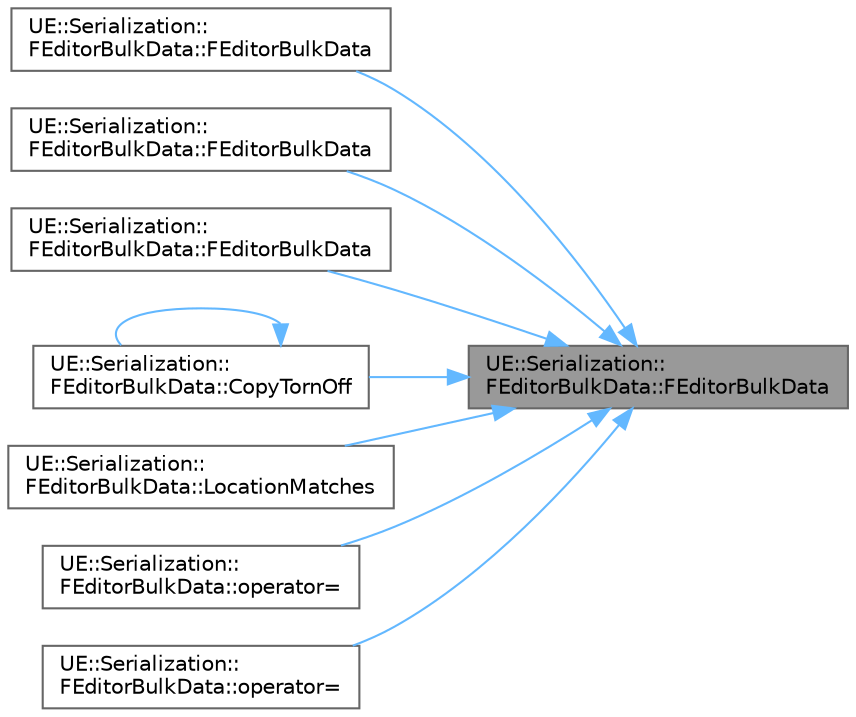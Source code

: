 digraph "UE::Serialization::FEditorBulkData::FEditorBulkData"
{
 // INTERACTIVE_SVG=YES
 // LATEX_PDF_SIZE
  bgcolor="transparent";
  edge [fontname=Helvetica,fontsize=10,labelfontname=Helvetica,labelfontsize=10];
  node [fontname=Helvetica,fontsize=10,shape=box,height=0.2,width=0.4];
  rankdir="RL";
  Node1 [id="Node000001",label="UE::Serialization::\lFEditorBulkData::FEditorBulkData",height=0.2,width=0.4,color="gray40", fillcolor="grey60", style="filled", fontcolor="black",tooltip=" "];
  Node1 -> Node2 [id="edge1_Node000001_Node000002",dir="back",color="steelblue1",style="solid",tooltip=" "];
  Node2 [id="Node000002",label="UE::Serialization::\lFEditorBulkData::FEditorBulkData",height=0.2,width=0.4,color="grey40", fillcolor="white", style="filled",URL="$df/d02/classUE_1_1Serialization_1_1FEditorBulkData.html#ac288431aaeb48956a55abb44e4814247",tooltip=" "];
  Node1 -> Node3 [id="edge2_Node000001_Node000003",dir="back",color="steelblue1",style="solid",tooltip=" "];
  Node3 [id="Node000003",label="UE::Serialization::\lFEditorBulkData::FEditorBulkData",height=0.2,width=0.4,color="grey40", fillcolor="white", style="filled",URL="$df/d02/classUE_1_1Serialization_1_1FEditorBulkData.html#af1fb492fc33b26df5e7fc3f692b502ae",tooltip=" "];
  Node1 -> Node4 [id="edge3_Node000001_Node000004",dir="back",color="steelblue1",style="solid",tooltip=" "];
  Node4 [id="Node000004",label="UE::Serialization::\lFEditorBulkData::FEditorBulkData",height=0.2,width=0.4,color="grey40", fillcolor="white", style="filled",URL="$df/d02/classUE_1_1Serialization_1_1FEditorBulkData.html#a057840448b64d107d08288b50eecb606",tooltip=" "];
  Node1 -> Node5 [id="edge4_Node000001_Node000005",dir="back",color="steelblue1",style="solid",tooltip=" "];
  Node5 [id="Node000005",label="UE::Serialization::\lFEditorBulkData::CopyTornOff",height=0.2,width=0.4,color="grey40", fillcolor="white", style="filled",URL="$df/d02/classUE_1_1Serialization_1_1FEditorBulkData.html#a5aa6f86eb58a229e37dfc373229d6150",tooltip="Make a torn-off copy of this bulk data."];
  Node5 -> Node5 [id="edge5_Node000005_Node000005",dir="back",color="steelblue1",style="solid",tooltip=" "];
  Node1 -> Node6 [id="edge6_Node000001_Node000006",dir="back",color="steelblue1",style="solid",tooltip=" "];
  Node6 [id="Node000006",label="UE::Serialization::\lFEditorBulkData::LocationMatches",height=0.2,width=0.4,color="grey40", fillcolor="white", style="filled",URL="$df/d02/classUE_1_1Serialization_1_1FEditorBulkData.html#a3dbe1a7365a9551833136b3519ff98a0",tooltip="Return whether *this has the same source for the bulkdata (e.g."];
  Node1 -> Node7 [id="edge7_Node000001_Node000007",dir="back",color="steelblue1",style="solid",tooltip=" "];
  Node7 [id="Node000007",label="UE::Serialization::\lFEditorBulkData::operator=",height=0.2,width=0.4,color="grey40", fillcolor="white", style="filled",URL="$df/d02/classUE_1_1Serialization_1_1FEditorBulkData.html#ad09d2896a2931d5bfe28c7a37498499a",tooltip=" "];
  Node1 -> Node8 [id="edge8_Node000001_Node000008",dir="back",color="steelblue1",style="solid",tooltip=" "];
  Node8 [id="Node000008",label="UE::Serialization::\lFEditorBulkData::operator=",height=0.2,width=0.4,color="grey40", fillcolor="white", style="filled",URL="$df/d02/classUE_1_1Serialization_1_1FEditorBulkData.html#ae58083f80dd1b9ce7c286c41d832d06a",tooltip=" "];
}
